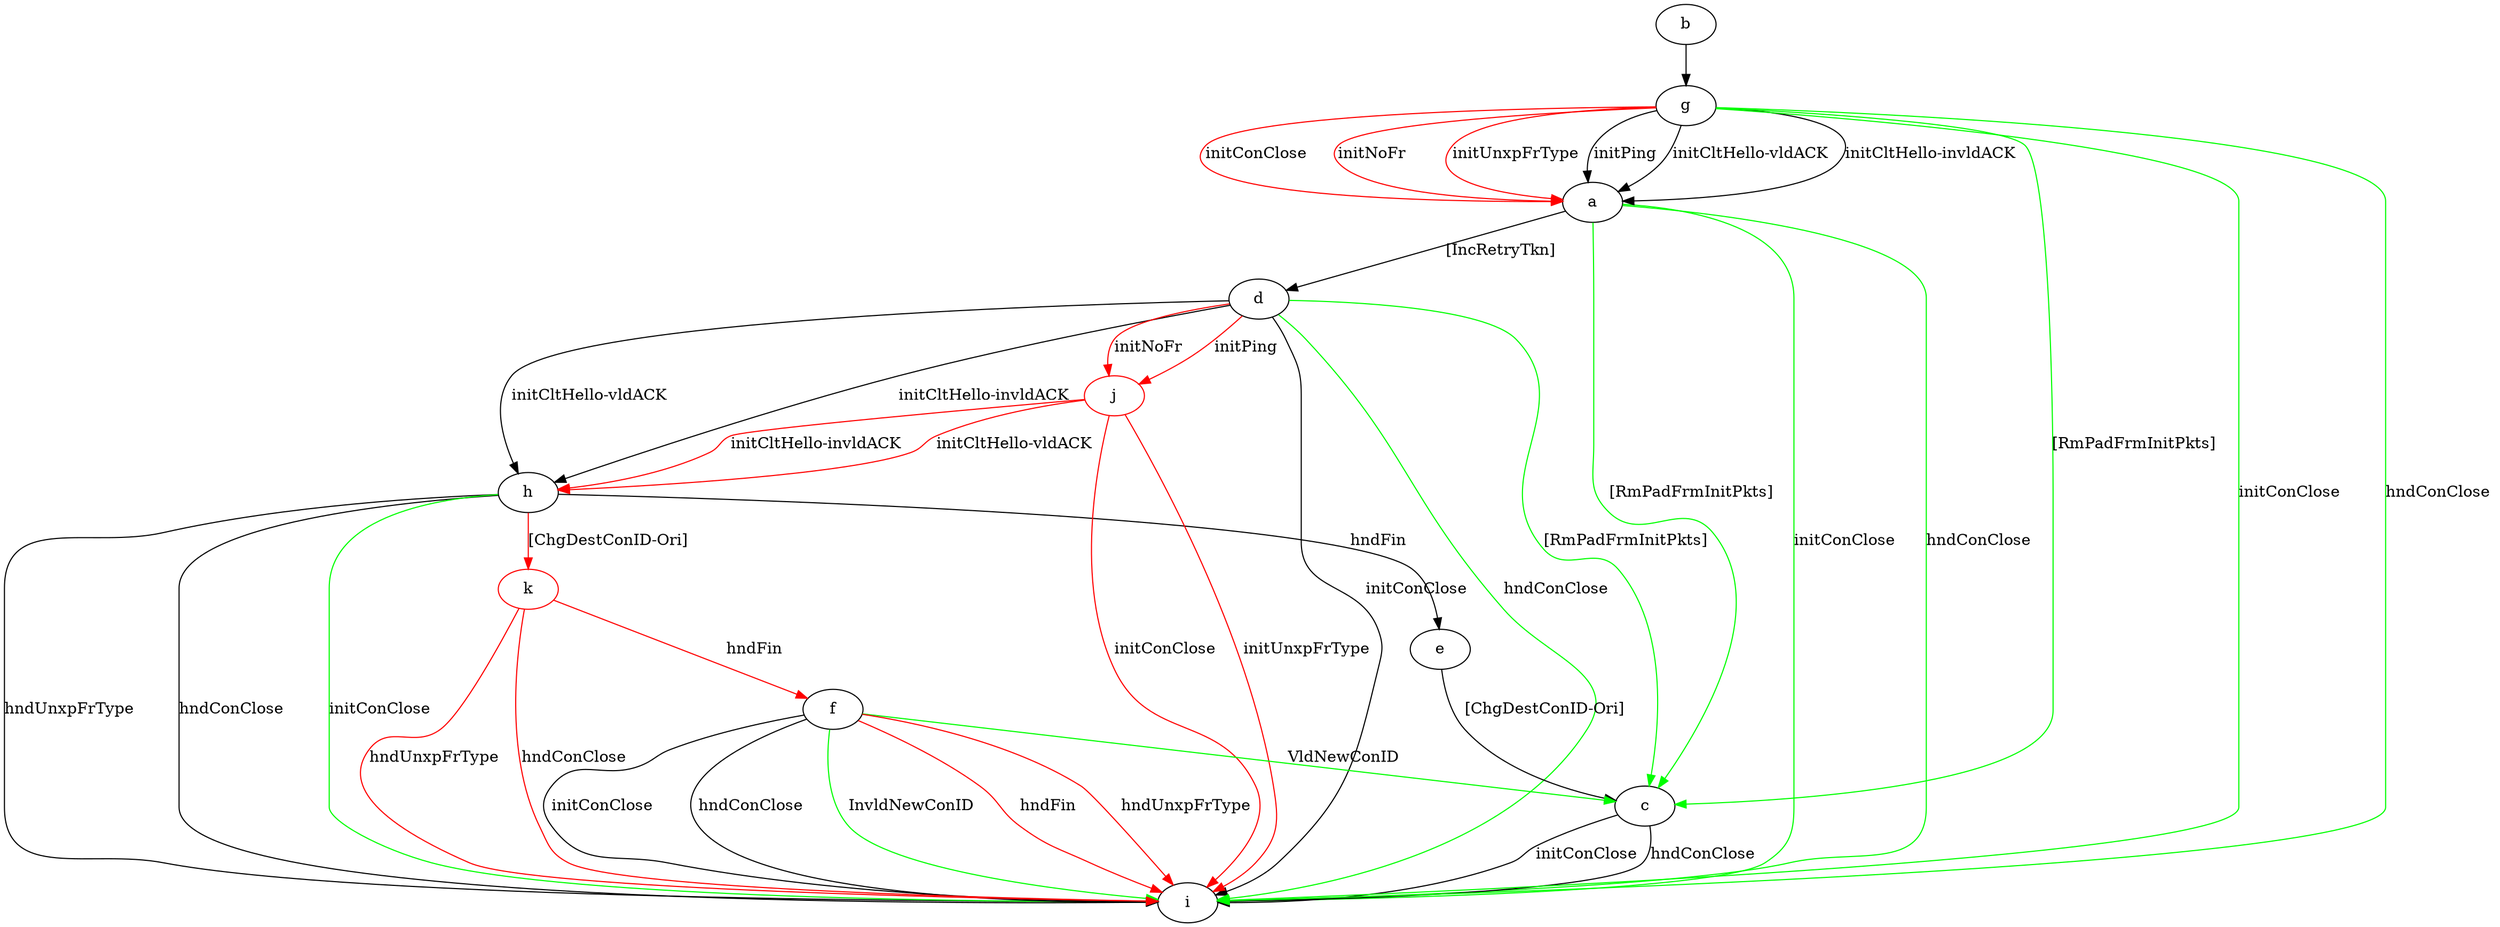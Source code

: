digraph "" {
	a -> c	[key=0,
		color=green,
		label="[RmPadFrmInitPkts] "];
	a -> d	[key=0,
		label="[IncRetryTkn] "];
	a -> i	[key=0,
		color=green,
		label="initConClose "];
	a -> i	[key=1,
		color=green,
		label="hndConClose "];
	b -> g	[key=0];
	c -> i	[key=0,
		label="initConClose "];
	c -> i	[key=1,
		label="hndConClose "];
	d -> c	[key=0,
		color=green,
		label="[RmPadFrmInitPkts] "];
	d -> h	[key=0,
		label="initCltHello-vldACK "];
	d -> h	[key=1,
		label="initCltHello-invldACK "];
	d -> i	[key=0,
		label="initConClose "];
	d -> i	[key=1,
		color=green,
		label="hndConClose "];
	j	[color=red];
	d -> j	[key=0,
		color=red,
		label="initPing "];
	d -> j	[key=1,
		color=red,
		label="initNoFr "];
	e -> c	[key=0,
		label="[ChgDestConID-Ori] "];
	f -> c	[key=0,
		color=green,
		label="VldNewConID "];
	f -> i	[key=0,
		label="initConClose "];
	f -> i	[key=1,
		label="hndConClose "];
	f -> i	[key=2,
		color=green,
		label="InvldNewConID "];
	f -> i	[key=3,
		color=red,
		label="hndFin "];
	f -> i	[key=4,
		color=red,
		label="hndUnxpFrType "];
	g -> a	[key=0,
		label="initPing "];
	g -> a	[key=1,
		label="initCltHello-vldACK "];
	g -> a	[key=2,
		label="initCltHello-invldACK "];
	g -> a	[key=3,
		color=red,
		label="initConClose "];
	g -> a	[key=4,
		color=red,
		label="initNoFr "];
	g -> a	[key=5,
		color=red,
		label="initUnxpFrType "];
	g -> c	[key=0,
		color=green,
		label="[RmPadFrmInitPkts] "];
	g -> i	[key=0,
		color=green,
		label="initConClose "];
	g -> i	[key=1,
		color=green,
		label="hndConClose "];
	h -> e	[key=0,
		label="hndFin "];
	h -> i	[key=0,
		label="hndUnxpFrType "];
	h -> i	[key=1,
		label="hndConClose "];
	h -> i	[key=2,
		color=green,
		label="initConClose "];
	k	[color=red];
	h -> k	[key=0,
		color=red,
		label="[ChgDestConID-Ori] "];
	j -> h	[key=0,
		color=red,
		label="initCltHello-vldACK "];
	j -> h	[key=1,
		color=red,
		label="initCltHello-invldACK "];
	j -> i	[key=0,
		color=red,
		label="initConClose "];
	j -> i	[key=1,
		color=red,
		label="initUnxpFrType "];
	k -> f	[key=0,
		color=red,
		label="hndFin "];
	k -> i	[key=0,
		color=red,
		label="hndUnxpFrType "];
	k -> i	[key=1,
		color=red,
		label="hndConClose "];
}

